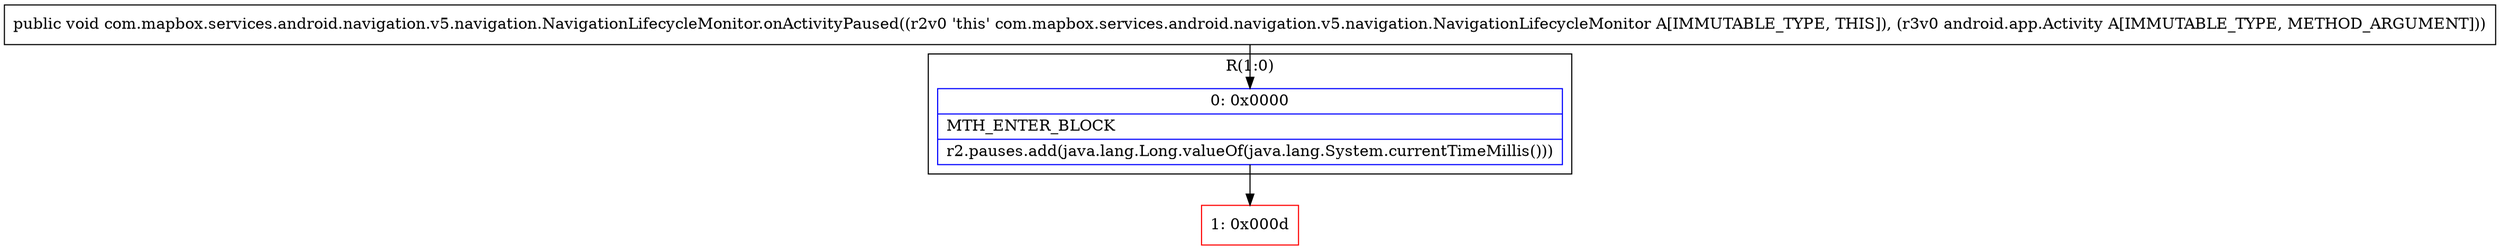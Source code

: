 digraph "CFG forcom.mapbox.services.android.navigation.v5.navigation.NavigationLifecycleMonitor.onActivityPaused(Landroid\/app\/Activity;)V" {
subgraph cluster_Region_1134165161 {
label = "R(1:0)";
node [shape=record,color=blue];
Node_0 [shape=record,label="{0\:\ 0x0000|MTH_ENTER_BLOCK\l|r2.pauses.add(java.lang.Long.valueOf(java.lang.System.currentTimeMillis()))\l}"];
}
Node_1 [shape=record,color=red,label="{1\:\ 0x000d}"];
MethodNode[shape=record,label="{public void com.mapbox.services.android.navigation.v5.navigation.NavigationLifecycleMonitor.onActivityPaused((r2v0 'this' com.mapbox.services.android.navigation.v5.navigation.NavigationLifecycleMonitor A[IMMUTABLE_TYPE, THIS]), (r3v0 android.app.Activity A[IMMUTABLE_TYPE, METHOD_ARGUMENT])) }"];
MethodNode -> Node_0;
Node_0 -> Node_1;
}

